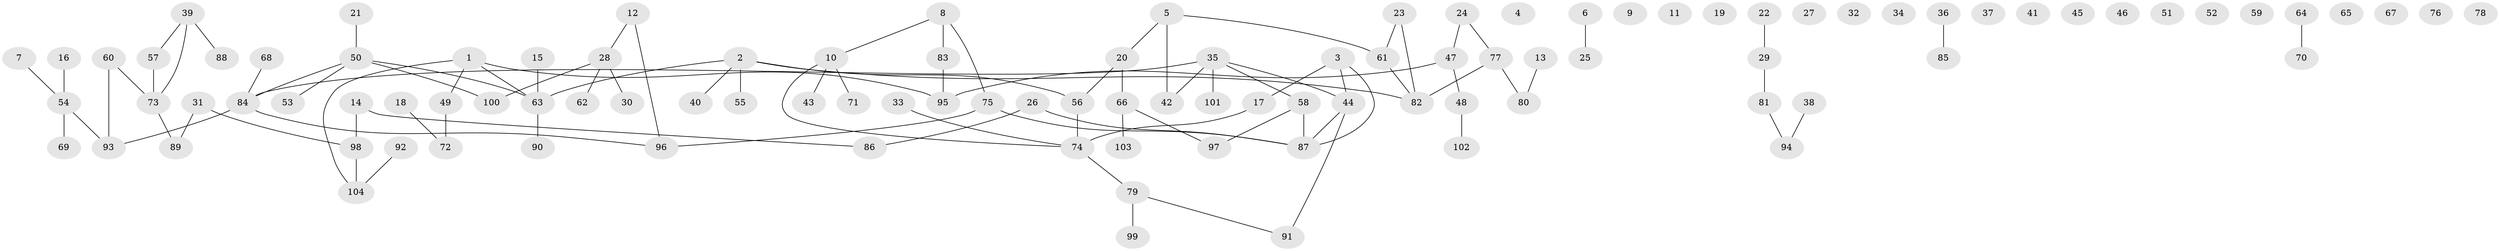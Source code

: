 // coarse degree distribution, {9: 0.03125, 6: 0.03125, 4: 0.09375, 3: 0.15625, 1: 0.34375, 5: 0.03125, 2: 0.28125, 8: 0.03125}
// Generated by graph-tools (version 1.1) at 2025/48/03/04/25 22:48:11]
// undirected, 104 vertices, 97 edges
graph export_dot {
  node [color=gray90,style=filled];
  1;
  2;
  3;
  4;
  5;
  6;
  7;
  8;
  9;
  10;
  11;
  12;
  13;
  14;
  15;
  16;
  17;
  18;
  19;
  20;
  21;
  22;
  23;
  24;
  25;
  26;
  27;
  28;
  29;
  30;
  31;
  32;
  33;
  34;
  35;
  36;
  37;
  38;
  39;
  40;
  41;
  42;
  43;
  44;
  45;
  46;
  47;
  48;
  49;
  50;
  51;
  52;
  53;
  54;
  55;
  56;
  57;
  58;
  59;
  60;
  61;
  62;
  63;
  64;
  65;
  66;
  67;
  68;
  69;
  70;
  71;
  72;
  73;
  74;
  75;
  76;
  77;
  78;
  79;
  80;
  81;
  82;
  83;
  84;
  85;
  86;
  87;
  88;
  89;
  90;
  91;
  92;
  93;
  94;
  95;
  96;
  97;
  98;
  99;
  100;
  101;
  102;
  103;
  104;
  1 -- 49;
  1 -- 63;
  1 -- 95;
  1 -- 104;
  2 -- 40;
  2 -- 55;
  2 -- 56;
  2 -- 63;
  2 -- 82;
  3 -- 17;
  3 -- 44;
  3 -- 87;
  5 -- 20;
  5 -- 42;
  5 -- 61;
  6 -- 25;
  7 -- 54;
  8 -- 10;
  8 -- 75;
  8 -- 83;
  10 -- 43;
  10 -- 71;
  10 -- 74;
  12 -- 28;
  12 -- 96;
  13 -- 80;
  14 -- 86;
  14 -- 98;
  15 -- 63;
  16 -- 54;
  17 -- 74;
  18 -- 72;
  20 -- 56;
  20 -- 66;
  21 -- 50;
  22 -- 29;
  23 -- 61;
  23 -- 82;
  24 -- 47;
  24 -- 77;
  26 -- 86;
  26 -- 87;
  28 -- 30;
  28 -- 62;
  28 -- 100;
  29 -- 81;
  31 -- 89;
  31 -- 98;
  33 -- 74;
  35 -- 42;
  35 -- 44;
  35 -- 58;
  35 -- 84;
  35 -- 101;
  36 -- 85;
  38 -- 94;
  39 -- 57;
  39 -- 73;
  39 -- 88;
  44 -- 87;
  44 -- 91;
  47 -- 48;
  47 -- 95;
  48 -- 102;
  49 -- 72;
  50 -- 53;
  50 -- 63;
  50 -- 84;
  50 -- 100;
  54 -- 69;
  54 -- 93;
  56 -- 74;
  57 -- 73;
  58 -- 87;
  58 -- 97;
  60 -- 73;
  60 -- 93;
  61 -- 82;
  63 -- 90;
  64 -- 70;
  66 -- 97;
  66 -- 103;
  68 -- 84;
  73 -- 89;
  74 -- 79;
  75 -- 87;
  75 -- 96;
  77 -- 80;
  77 -- 82;
  79 -- 91;
  79 -- 99;
  81 -- 94;
  83 -- 95;
  84 -- 93;
  84 -- 96;
  92 -- 104;
  98 -- 104;
}
